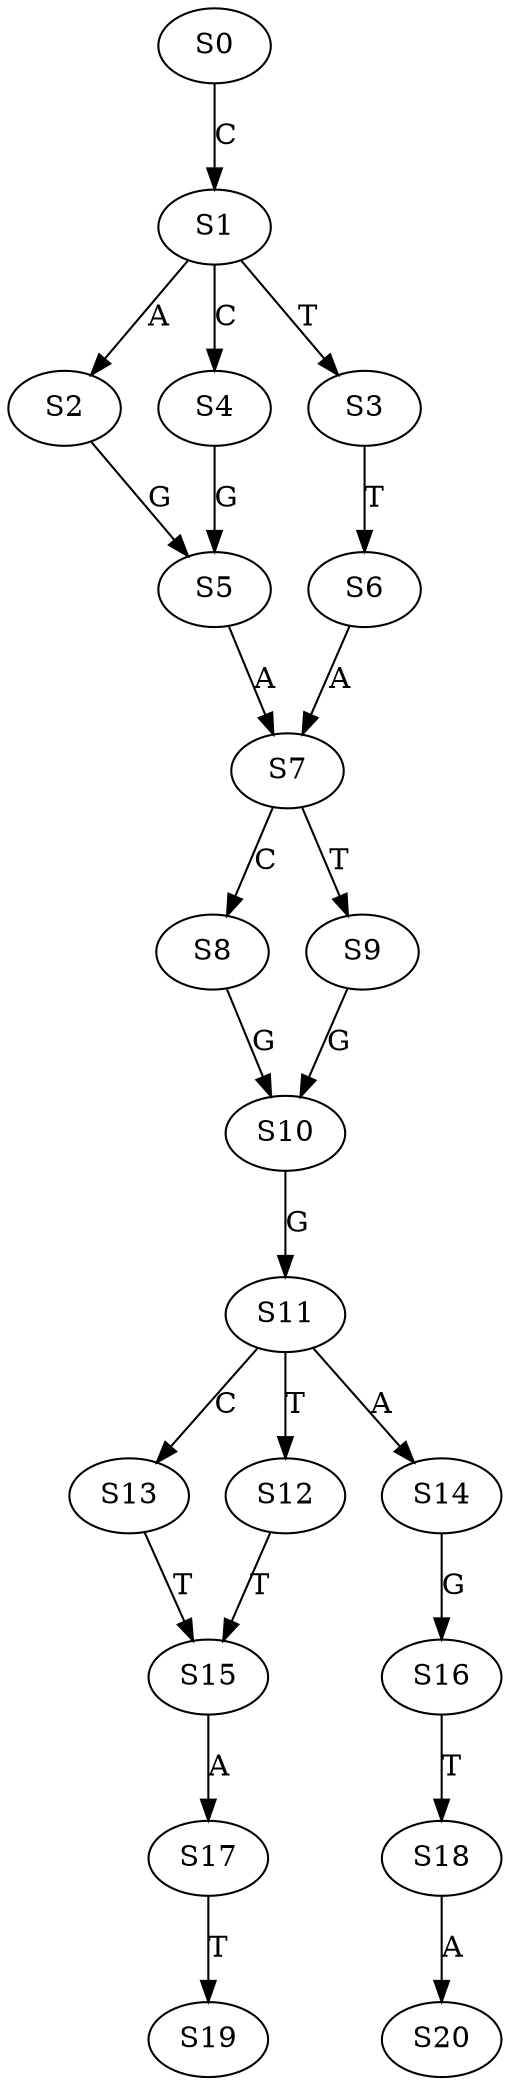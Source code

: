 strict digraph  {
	S0 -> S1 [ label = C ];
	S1 -> S2 [ label = A ];
	S1 -> S3 [ label = T ];
	S1 -> S4 [ label = C ];
	S2 -> S5 [ label = G ];
	S3 -> S6 [ label = T ];
	S4 -> S5 [ label = G ];
	S5 -> S7 [ label = A ];
	S6 -> S7 [ label = A ];
	S7 -> S8 [ label = C ];
	S7 -> S9 [ label = T ];
	S8 -> S10 [ label = G ];
	S9 -> S10 [ label = G ];
	S10 -> S11 [ label = G ];
	S11 -> S12 [ label = T ];
	S11 -> S13 [ label = C ];
	S11 -> S14 [ label = A ];
	S12 -> S15 [ label = T ];
	S13 -> S15 [ label = T ];
	S14 -> S16 [ label = G ];
	S15 -> S17 [ label = A ];
	S16 -> S18 [ label = T ];
	S17 -> S19 [ label = T ];
	S18 -> S20 [ label = A ];
}
